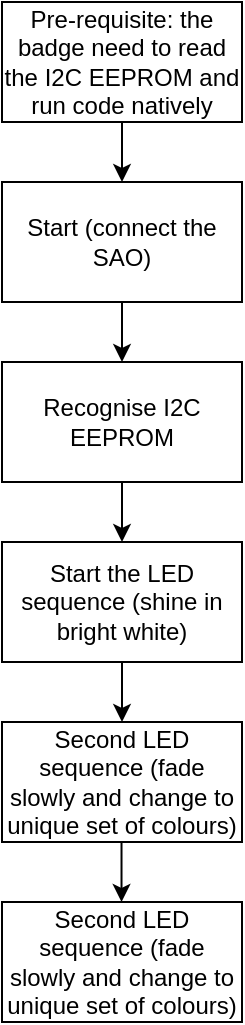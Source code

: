 <mxfile version="20.2.3" type="google"><diagram id="6ocvTkDUtSnhPKDqk_nO" name="Page-1"><mxGraphModel grid="1" page="1" gridSize="10" guides="1" tooltips="1" connect="1" arrows="1" fold="1" pageScale="1" pageWidth="1169" pageHeight="827" math="0" shadow="0"><root><mxCell id="0"/><mxCell id="1" parent="0"/><mxCell id="o2PsKPHwyqWOBoV5iV6A-5" style="edgeStyle=orthogonalEdgeStyle;rounded=0;orthogonalLoop=1;jettySize=auto;html=1;entryX=0.5;entryY=0;entryDx=0;entryDy=0;" edge="1" parent="1" source="o2PsKPHwyqWOBoV5iV6A-1" target="o2PsKPHwyqWOBoV5iV6A-2"><mxGeometry relative="1" as="geometry"/></mxCell><mxCell id="o2PsKPHwyqWOBoV5iV6A-1" value="Start (connect the SAO)" style="rounded=0;whiteSpace=wrap;html=1;" vertex="1" parent="1"><mxGeometry x="480" y="120" width="120" height="60" as="geometry"/></mxCell><mxCell id="o2PsKPHwyqWOBoV5iV6A-7" style="edgeStyle=orthogonalEdgeStyle;rounded=0;orthogonalLoop=1;jettySize=auto;html=1;entryX=0.5;entryY=0;entryDx=0;entryDy=0;" edge="1" parent="1" source="o2PsKPHwyqWOBoV5iV6A-2" target="o2PsKPHwyqWOBoV5iV6A-3"><mxGeometry relative="1" as="geometry"/></mxCell><mxCell id="o2PsKPHwyqWOBoV5iV6A-2" value="Recognise I2C EEPROM" style="rounded=0;whiteSpace=wrap;html=1;" vertex="1" parent="1"><mxGeometry x="480" y="210" width="120" height="60" as="geometry"/></mxCell><mxCell id="o2PsKPHwyqWOBoV5iV6A-8" style="edgeStyle=orthogonalEdgeStyle;rounded=0;orthogonalLoop=1;jettySize=auto;html=1;entryX=0.5;entryY=0;entryDx=0;entryDy=0;" edge="1" parent="1" source="o2PsKPHwyqWOBoV5iV6A-3" target="o2PsKPHwyqWOBoV5iV6A-4"><mxGeometry relative="1" as="geometry"><mxPoint x="540" y="380" as="targetPoint"/></mxGeometry></mxCell><mxCell id="o2PsKPHwyqWOBoV5iV6A-3" value="Start the LED sequence (shine in bright white)" style="rounded=0;whiteSpace=wrap;html=1;" vertex="1" parent="1"><mxGeometry x="480" y="300" width="120" height="60" as="geometry"/></mxCell><mxCell id="o2PsKPHwyqWOBoV5iV6A-4" value="Second LED sequence (fade slowly and change to unique set of colours)" style="rounded=0;whiteSpace=wrap;html=1;" vertex="1" parent="1"><mxGeometry x="480" y="390" width="120" height="60" as="geometry"/></mxCell><mxCell id="o2PsKPHwyqWOBoV5iV6A-9" value="Second LED sequence (fade slowly and change to unique set of colours)" style="rounded=0;whiteSpace=wrap;html=1;" vertex="1" parent="1"><mxGeometry x="480" y="480" width="120" height="60" as="geometry"/></mxCell><mxCell id="o2PsKPHwyqWOBoV5iV6A-10" style="edgeStyle=orthogonalEdgeStyle;rounded=0;orthogonalLoop=1;jettySize=auto;html=1;entryX=0.5;entryY=0;entryDx=0;entryDy=0;" edge="1" parent="1"><mxGeometry relative="1" as="geometry"><mxPoint x="539.76" y="480" as="targetPoint"/><mxPoint x="539.76" y="450" as="sourcePoint"/></mxGeometry></mxCell><mxCell id="o2PsKPHwyqWOBoV5iV6A-12" style="edgeStyle=orthogonalEdgeStyle;rounded=0;orthogonalLoop=1;jettySize=auto;html=1;entryX=0.5;entryY=0;entryDx=0;entryDy=0;" edge="1" parent="1" source="o2PsKPHwyqWOBoV5iV6A-11" target="o2PsKPHwyqWOBoV5iV6A-1"><mxGeometry relative="1" as="geometry"/></mxCell><mxCell id="o2PsKPHwyqWOBoV5iV6A-11" value="Pre-requisite: the badge need to read the I2C EEPROM and run code natively" style="rounded=0;whiteSpace=wrap;html=1;" vertex="1" parent="1"><mxGeometry x="480" y="30" width="120" height="60" as="geometry"/></mxCell></root></mxGraphModel></diagram></mxfile>